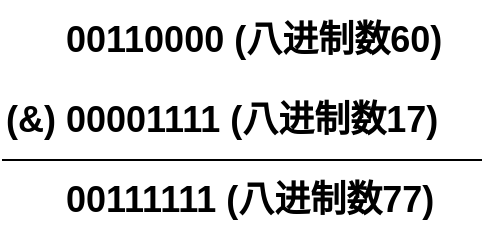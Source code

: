 <mxfile version="14.5.1" type="device"><diagram id="StXuao_fUKn6VZTzA5up" name="第 1 页"><mxGraphModel dx="946" dy="672" grid="1" gridSize="10" guides="1" tooltips="1" connect="1" arrows="1" fold="1" page="1" pageScale="1" pageWidth="827" pageHeight="1169" math="0" shadow="0"><root><mxCell id="0"/><mxCell id="1" parent="0"/><mxCell id="cGayUK_Z1CFKJiYb1mwr-1" value="&lt;b style=&quot;font-size: 18px&quot;&gt;(&amp;amp;) 00001111 (八进制数17)&lt;br&gt;&lt;/b&gt;" style="text;html=1;strokeColor=none;fillColor=none;align=left;verticalAlign=middle;whiteSpace=wrap;rounded=0;" vertex="1" parent="1"><mxGeometry x="80" y="120" width="240" height="40" as="geometry"/></mxCell><mxCell id="cGayUK_Z1CFKJiYb1mwr-2" value="&lt;b style=&quot;font-size: 18px&quot;&gt;00110000 (八进制数60)&lt;br&gt;&lt;/b&gt;" style="text;html=1;strokeColor=none;fillColor=none;align=left;verticalAlign=middle;whiteSpace=wrap;rounded=0;" vertex="1" parent="1"><mxGeometry x="110" y="80" width="210" height="40" as="geometry"/></mxCell><mxCell id="cGayUK_Z1CFKJiYb1mwr-3" value="" style="endArrow=none;html=1;entryX=1;entryY=0;entryDx=0;entryDy=0;" edge="1" parent="1" target="cGayUK_Z1CFKJiYb1mwr-4"><mxGeometry width="50" height="50" relative="1" as="geometry"><mxPoint x="80" y="160" as="sourcePoint"/><mxPoint x="280" y="160" as="targetPoint"/></mxGeometry></mxCell><mxCell id="cGayUK_Z1CFKJiYb1mwr-4" value="&lt;b style=&quot;font-size: 18px&quot;&gt;00111111&lt;/b&gt;&lt;b style=&quot;font-size: 18px&quot;&gt;&amp;nbsp;(八进制数77)&lt;br&gt;&lt;/b&gt;" style="text;html=1;strokeColor=none;fillColor=none;align=left;verticalAlign=middle;whiteSpace=wrap;rounded=0;" vertex="1" parent="1"><mxGeometry x="110" y="160" width="210" height="40" as="geometry"/></mxCell></root></mxGraphModel></diagram></mxfile>